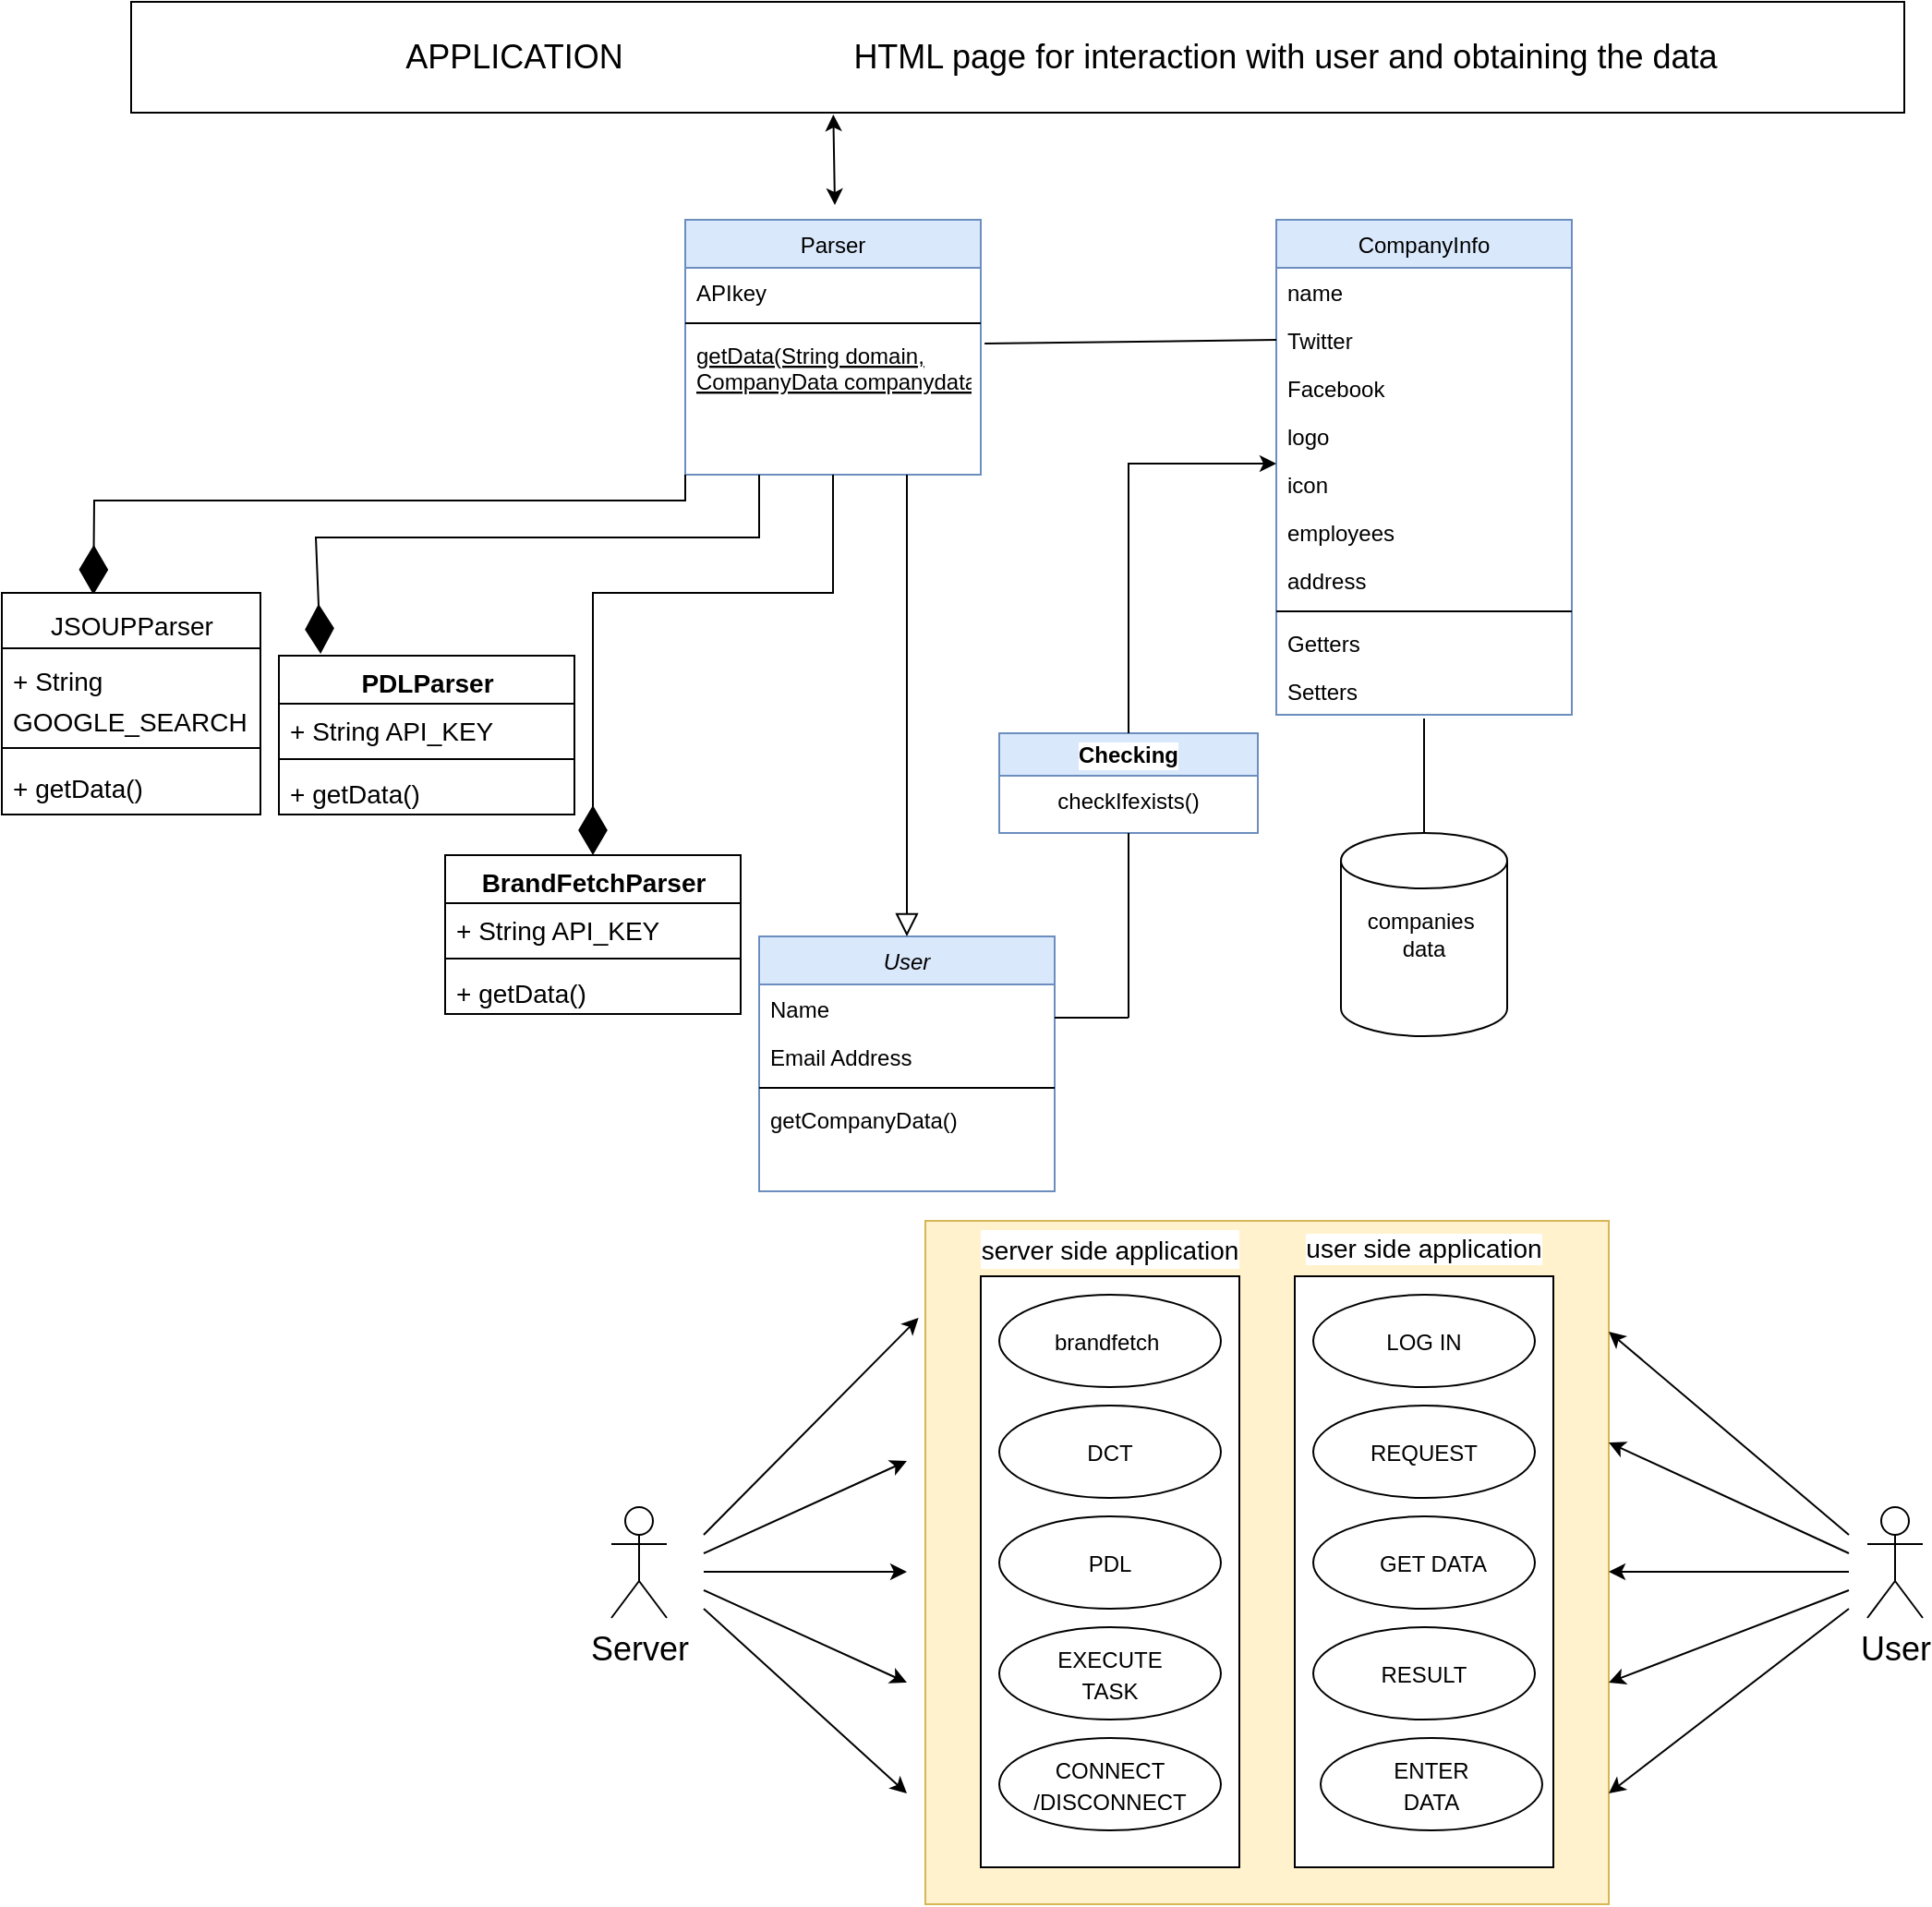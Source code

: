 <mxfile version="20.6.0" type="device"><diagram id="C5RBs43oDa-KdzZeNtuy" name="Page-1"><mxGraphModel dx="2013" dy="646" grid="1" gridSize="10" guides="1" tooltips="1" connect="1" arrows="1" fold="1" page="1" pageScale="1" pageWidth="827" pageHeight="1169" math="0" shadow="0"><root><mxCell id="WIyWlLk6GJQsqaUBKTNV-0"/><mxCell id="WIyWlLk6GJQsqaUBKTNV-1" parent="WIyWlLk6GJQsqaUBKTNV-0"/><mxCell id="zkfFHV4jXpPFQw0GAbJ--0" value="User" style="swimlane;fontStyle=2;align=center;verticalAlign=top;childLayout=stackLayout;horizontal=1;startSize=26;horizontalStack=0;resizeParent=1;resizeLast=0;collapsible=1;marginBottom=0;rounded=0;shadow=0;strokeWidth=1;fillColor=#dae8fc;strokeColor=#6c8ebf;" parent="WIyWlLk6GJQsqaUBKTNV-1" vertex="1"><mxGeometry x="110" y="516" width="160" height="138" as="geometry"><mxRectangle x="230" y="140" width="160" height="26" as="alternateBounds"/></mxGeometry></mxCell><mxCell id="zkfFHV4jXpPFQw0GAbJ--1" value="Name" style="text;align=left;verticalAlign=top;spacingLeft=4;spacingRight=4;overflow=hidden;rotatable=0;points=[[0,0.5],[1,0.5]];portConstraint=eastwest;" parent="zkfFHV4jXpPFQw0GAbJ--0" vertex="1"><mxGeometry y="26" width="160" height="26" as="geometry"/></mxCell><mxCell id="zkfFHV4jXpPFQw0GAbJ--3" value="Email Address" style="text;align=left;verticalAlign=top;spacingLeft=4;spacingRight=4;overflow=hidden;rotatable=0;points=[[0,0.5],[1,0.5]];portConstraint=eastwest;rounded=0;shadow=0;html=0;" parent="zkfFHV4jXpPFQw0GAbJ--0" vertex="1"><mxGeometry y="52" width="160" height="26" as="geometry"/></mxCell><mxCell id="zkfFHV4jXpPFQw0GAbJ--4" value="" style="line;html=1;strokeWidth=1;align=left;verticalAlign=middle;spacingTop=-1;spacingLeft=3;spacingRight=3;rotatable=0;labelPosition=right;points=[];portConstraint=eastwest;" parent="zkfFHV4jXpPFQw0GAbJ--0" vertex="1"><mxGeometry y="78" width="160" height="8" as="geometry"/></mxCell><mxCell id="zkfFHV4jXpPFQw0GAbJ--5" value="getCompanyData()" style="text;align=left;verticalAlign=top;spacingLeft=4;spacingRight=4;overflow=hidden;rotatable=0;points=[[0,0.5],[1,0.5]];portConstraint=eastwest;" parent="zkfFHV4jXpPFQw0GAbJ--0" vertex="1"><mxGeometry y="86" width="160" height="26" as="geometry"/></mxCell><mxCell id="zkfFHV4jXpPFQw0GAbJ--6" value="Parser" style="swimlane;fontStyle=0;align=center;verticalAlign=top;childLayout=stackLayout;horizontal=1;startSize=26;horizontalStack=0;resizeParent=1;resizeLast=0;collapsible=1;marginBottom=0;rounded=0;shadow=0;strokeWidth=1;fillColor=#dae8fc;strokeColor=#6c8ebf;" parent="WIyWlLk6GJQsqaUBKTNV-1" vertex="1"><mxGeometry x="70" y="128" width="160" height="138" as="geometry"><mxRectangle x="130" y="380" width="160" height="26" as="alternateBounds"/></mxGeometry></mxCell><mxCell id="zkfFHV4jXpPFQw0GAbJ--7" value="APIkey&#10;" style="text;align=left;verticalAlign=top;spacingLeft=4;spacingRight=4;overflow=hidden;rotatable=0;points=[[0,0.5],[1,0.5]];portConstraint=eastwest;" parent="zkfFHV4jXpPFQw0GAbJ--6" vertex="1"><mxGeometry y="26" width="160" height="26" as="geometry"/></mxCell><mxCell id="zkfFHV4jXpPFQw0GAbJ--9" value="" style="line;html=1;strokeWidth=1;align=left;verticalAlign=middle;spacingTop=-1;spacingLeft=3;spacingRight=3;rotatable=0;labelPosition=right;points=[];portConstraint=eastwest;" parent="zkfFHV4jXpPFQw0GAbJ--6" vertex="1"><mxGeometry y="52" width="160" height="8" as="geometry"/></mxCell><mxCell id="zkfFHV4jXpPFQw0GAbJ--10" value="getData(String domain, &#10;CompanyData companydata) " style="text;align=left;verticalAlign=top;spacingLeft=4;spacingRight=4;overflow=hidden;rotatable=0;points=[[0,0.5],[1,0.5]];portConstraint=eastwest;fontStyle=4" parent="zkfFHV4jXpPFQw0GAbJ--6" vertex="1"><mxGeometry y="60" width="160" height="40" as="geometry"/></mxCell><mxCell id="zkfFHV4jXpPFQw0GAbJ--12" value="" style="endArrow=block;endSize=10;endFill=0;shadow=0;strokeWidth=1;rounded=0;edgeStyle=elbowEdgeStyle;elbow=vertical;exitX=0.75;exitY=1;exitDx=0;exitDy=0;" parent="WIyWlLk6GJQsqaUBKTNV-1" source="zkfFHV4jXpPFQw0GAbJ--6" target="zkfFHV4jXpPFQw0GAbJ--0" edge="1"><mxGeometry width="160" relative="1" as="geometry"><mxPoint x="200" y="203" as="sourcePoint"/><mxPoint x="200" y="203" as="targetPoint"/><Array as="points"/></mxGeometry></mxCell><mxCell id="zkfFHV4jXpPFQw0GAbJ--17" value="CompanyInfo" style="swimlane;fontStyle=0;align=center;verticalAlign=top;childLayout=stackLayout;horizontal=1;startSize=26;horizontalStack=0;resizeParent=1;resizeLast=0;collapsible=1;marginBottom=0;rounded=0;shadow=0;strokeWidth=1;fillColor=#dae8fc;strokeColor=#6c8ebf;" parent="WIyWlLk6GJQsqaUBKTNV-1" vertex="1"><mxGeometry x="390" y="128" width="160" height="268" as="geometry"><mxRectangle x="550" y="140" width="160" height="26" as="alternateBounds"/></mxGeometry></mxCell><mxCell id="zkfFHV4jXpPFQw0GAbJ--18" value="name" style="text;align=left;verticalAlign=top;spacingLeft=4;spacingRight=4;overflow=hidden;rotatable=0;points=[[0,0.5],[1,0.5]];portConstraint=eastwest;" parent="zkfFHV4jXpPFQw0GAbJ--17" vertex="1"><mxGeometry y="26" width="160" height="26" as="geometry"/></mxCell><mxCell id="zkfFHV4jXpPFQw0GAbJ--19" value="Twitter" style="text;align=left;verticalAlign=top;spacingLeft=4;spacingRight=4;overflow=hidden;rotatable=0;points=[[0,0.5],[1,0.5]];portConstraint=eastwest;rounded=0;shadow=0;html=0;" parent="zkfFHV4jXpPFQw0GAbJ--17" vertex="1"><mxGeometry y="52" width="160" height="26" as="geometry"/></mxCell><mxCell id="zkfFHV4jXpPFQw0GAbJ--20" value="Facebook" style="text;align=left;verticalAlign=top;spacingLeft=4;spacingRight=4;overflow=hidden;rotatable=0;points=[[0,0.5],[1,0.5]];portConstraint=eastwest;rounded=0;shadow=0;html=0;" parent="zkfFHV4jXpPFQw0GAbJ--17" vertex="1"><mxGeometry y="78" width="160" height="26" as="geometry"/></mxCell><mxCell id="BPR76SItM2ypQ6KhMRq5-7" value="logo" style="text;align=left;verticalAlign=top;spacingLeft=4;spacingRight=4;overflow=hidden;rotatable=0;points=[[0,0.5],[1,0.5]];portConstraint=eastwest;rounded=0;shadow=0;html=0;" vertex="1" parent="zkfFHV4jXpPFQw0GAbJ--17"><mxGeometry y="104" width="160" height="26" as="geometry"/></mxCell><mxCell id="zkfFHV4jXpPFQw0GAbJ--22" value="icon" style="text;align=left;verticalAlign=top;spacingLeft=4;spacingRight=4;overflow=hidden;rotatable=0;points=[[0,0.5],[1,0.5]];portConstraint=eastwest;rounded=0;shadow=0;html=0;" parent="zkfFHV4jXpPFQw0GAbJ--17" vertex="1"><mxGeometry y="130" width="160" height="26" as="geometry"/></mxCell><mxCell id="zkfFHV4jXpPFQw0GAbJ--21" value="employees" style="text;align=left;verticalAlign=top;spacingLeft=4;spacingRight=4;overflow=hidden;rotatable=0;points=[[0,0.5],[1,0.5]];portConstraint=eastwest;rounded=0;shadow=0;html=0;" parent="zkfFHV4jXpPFQw0GAbJ--17" vertex="1"><mxGeometry y="156" width="160" height="26" as="geometry"/></mxCell><mxCell id="BPR76SItM2ypQ6KhMRq5-8" value="address" style="text;align=left;verticalAlign=top;spacingLeft=4;spacingRight=4;overflow=hidden;rotatable=0;points=[[0,0.5],[1,0.5]];portConstraint=eastwest;rounded=0;shadow=0;html=0;" vertex="1" parent="zkfFHV4jXpPFQw0GAbJ--17"><mxGeometry y="182" width="160" height="26" as="geometry"/></mxCell><mxCell id="zkfFHV4jXpPFQw0GAbJ--23" value="" style="line;html=1;strokeWidth=1;align=left;verticalAlign=middle;spacingTop=-1;spacingLeft=3;spacingRight=3;rotatable=0;labelPosition=right;points=[];portConstraint=eastwest;" parent="zkfFHV4jXpPFQw0GAbJ--17" vertex="1"><mxGeometry y="208" width="160" height="8" as="geometry"/></mxCell><mxCell id="zkfFHV4jXpPFQw0GAbJ--24" value="Getters" style="text;align=left;verticalAlign=top;spacingLeft=4;spacingRight=4;overflow=hidden;rotatable=0;points=[[0,0.5],[1,0.5]];portConstraint=eastwest;" parent="zkfFHV4jXpPFQw0GAbJ--17" vertex="1"><mxGeometry y="216" width="160" height="26" as="geometry"/></mxCell><mxCell id="zkfFHV4jXpPFQw0GAbJ--25" value="Setters" style="text;align=left;verticalAlign=top;spacingLeft=4;spacingRight=4;overflow=hidden;rotatable=0;points=[[0,0.5],[1,0.5]];portConstraint=eastwest;" parent="zkfFHV4jXpPFQw0GAbJ--17" vertex="1"><mxGeometry y="242" width="160" height="26" as="geometry"/></mxCell><mxCell id="BPR76SItM2ypQ6KhMRq5-0" value="" style="shape=cylinder3;whiteSpace=wrap;html=1;boundedLbl=1;backgroundOutline=1;size=15;" vertex="1" parent="WIyWlLk6GJQsqaUBKTNV-1"><mxGeometry x="425" y="460" width="90" height="110" as="geometry"/></mxCell><mxCell id="BPR76SItM2ypQ6KhMRq5-1" value="companies&amp;nbsp;&lt;br&gt;data" style="text;html=1;strokeColor=none;fillColor=none;align=center;verticalAlign=middle;whiteSpace=wrap;rounded=0;" vertex="1" parent="WIyWlLk6GJQsqaUBKTNV-1"><mxGeometry x="440" y="500" width="60" height="30" as="geometry"/></mxCell><mxCell id="BPR76SItM2ypQ6KhMRq5-2" value="" style="endArrow=none;html=1;rounded=0;entryX=0.5;entryY=1.077;entryDx=0;entryDy=0;entryPerimeter=0;" edge="1" parent="WIyWlLk6GJQsqaUBKTNV-1" source="BPR76SItM2ypQ6KhMRq5-0" target="zkfFHV4jXpPFQw0GAbJ--25"><mxGeometry width="50" height="50" relative="1" as="geometry"><mxPoint x="390" y="390" as="sourcePoint"/><mxPoint x="440" y="340" as="targetPoint"/></mxGeometry></mxCell><mxCell id="BPR76SItM2ypQ6KhMRq5-12" value="" style="endArrow=classic;html=1;rounded=0;entryX=-0.01;entryY=0.142;entryDx=0;entryDy=0;entryPerimeter=0;" edge="1" parent="WIyWlLk6GJQsqaUBKTNV-1" target="BPR76SItM2ypQ6KhMRq5-15"><mxGeometry width="50" height="50" relative="1" as="geometry"><mxPoint x="80" y="840" as="sourcePoint"/><mxPoint x="190" y="740" as="targetPoint"/></mxGeometry></mxCell><mxCell id="BPR76SItM2ypQ6KhMRq5-13" value="" style="endArrow=classic;html=1;rounded=0;" edge="1" parent="WIyWlLk6GJQsqaUBKTNV-1"><mxGeometry width="50" height="50" relative="1" as="geometry"><mxPoint x="80" y="850" as="sourcePoint"/><mxPoint x="190" y="800" as="targetPoint"/></mxGeometry></mxCell><mxCell id="BPR76SItM2ypQ6KhMRq5-14" value="" style="endArrow=classic;html=1;rounded=0;" edge="1" parent="WIyWlLk6GJQsqaUBKTNV-1"><mxGeometry width="50" height="50" relative="1" as="geometry"><mxPoint x="80" y="860" as="sourcePoint"/><mxPoint x="190" y="860" as="targetPoint"/></mxGeometry></mxCell><mxCell id="BPR76SItM2ypQ6KhMRq5-15" value="" style="whiteSpace=wrap;html=1;aspect=fixed;fillColor=#fff2cc;strokeColor=#d6b656;" vertex="1" parent="WIyWlLk6GJQsqaUBKTNV-1"><mxGeometry x="200" y="670" width="370" height="370" as="geometry"/></mxCell><mxCell id="BPR76SItM2ypQ6KhMRq5-16" value="" style="endArrow=classic;html=1;rounded=0;" edge="1" parent="WIyWlLk6GJQsqaUBKTNV-1"><mxGeometry width="50" height="50" relative="1" as="geometry"><mxPoint x="700" y="840" as="sourcePoint"/><mxPoint x="570" y="730" as="targetPoint"/></mxGeometry></mxCell><mxCell id="BPR76SItM2ypQ6KhMRq5-17" value="" style="endArrow=classic;html=1;rounded=0;" edge="1" parent="WIyWlLk6GJQsqaUBKTNV-1"><mxGeometry width="50" height="50" relative="1" as="geometry"><mxPoint x="700" y="850" as="sourcePoint"/><mxPoint x="570" y="790" as="targetPoint"/></mxGeometry></mxCell><mxCell id="BPR76SItM2ypQ6KhMRq5-18" value="" style="endArrow=classic;html=1;rounded=0;" edge="1" parent="WIyWlLk6GJQsqaUBKTNV-1"><mxGeometry width="50" height="50" relative="1" as="geometry"><mxPoint x="700" y="860" as="sourcePoint"/><mxPoint x="570" y="860" as="targetPoint"/></mxGeometry></mxCell><mxCell id="BPR76SItM2ypQ6KhMRq5-26" value="" style="endArrow=none;html=1;rounded=0;exitX=1.013;exitY=0.175;exitDx=0;exitDy=0;exitPerimeter=0;entryX=0;entryY=0.5;entryDx=0;entryDy=0;" edge="1" parent="WIyWlLk6GJQsqaUBKTNV-1" source="zkfFHV4jXpPFQw0GAbJ--10" target="zkfFHV4jXpPFQw0GAbJ--19"><mxGeometry width="50" height="50" relative="1" as="geometry"><mxPoint x="390" y="390" as="sourcePoint"/><mxPoint x="440" y="340" as="targetPoint"/></mxGeometry></mxCell><mxCell id="BPR76SItM2ypQ6KhMRq5-29" value="Checking" style="swimlane;whiteSpace=wrap;html=1;labelBackgroundColor=default;fillColor=#dae8fc;strokeColor=#6c8ebf;" vertex="1" parent="WIyWlLk6GJQsqaUBKTNV-1"><mxGeometry x="240" y="406" width="140" height="54" as="geometry"/></mxCell><mxCell id="BPR76SItM2ypQ6KhMRq5-33" value="checkIfexists()" style="text;html=1;strokeColor=none;fillColor=none;align=center;verticalAlign=middle;whiteSpace=wrap;rounded=0;labelBackgroundColor=default;" vertex="1" parent="BPR76SItM2ypQ6KhMRq5-29"><mxGeometry x="40" y="22" width="60" height="30" as="geometry"/></mxCell><mxCell id="BPR76SItM2ypQ6KhMRq5-30" value="" style="endArrow=none;html=1;rounded=0;labelBackgroundColor=#FFFFFF;" edge="1" parent="WIyWlLk6GJQsqaUBKTNV-1"><mxGeometry width="50" height="50" relative="1" as="geometry"><mxPoint x="270" y="560" as="sourcePoint"/><mxPoint x="310" y="560" as="targetPoint"/></mxGeometry></mxCell><mxCell id="BPR76SItM2ypQ6KhMRq5-31" value="" style="endArrow=none;html=1;rounded=0;labelBackgroundColor=#FFFFFF;entryX=0.5;entryY=1;entryDx=0;entryDy=0;" edge="1" parent="WIyWlLk6GJQsqaUBKTNV-1" target="BPR76SItM2ypQ6KhMRq5-29"><mxGeometry width="50" height="50" relative="1" as="geometry"><mxPoint x="310" y="560" as="sourcePoint"/><mxPoint x="440" y="340" as="targetPoint"/></mxGeometry></mxCell><mxCell id="BPR76SItM2ypQ6KhMRq5-32" value="" style="endArrow=classic;html=1;rounded=0;labelBackgroundColor=#FFFFFF;exitX=0.5;exitY=0;exitDx=0;exitDy=0;" edge="1" parent="WIyWlLk6GJQsqaUBKTNV-1" source="BPR76SItM2ypQ6KhMRq5-29"><mxGeometry width="50" height="50" relative="1" as="geometry"><mxPoint x="390" y="390" as="sourcePoint"/><mxPoint x="390" y="260" as="targetPoint"/><Array as="points"><mxPoint x="310" y="260"/></Array></mxGeometry></mxCell><mxCell id="BPR76SItM2ypQ6KhMRq5-34" value="" style="rounded=0;whiteSpace=wrap;html=1;labelBackgroundColor=default;" vertex="1" parent="WIyWlLk6GJQsqaUBKTNV-1"><mxGeometry x="-230" y="10" width="960" height="60" as="geometry"/></mxCell><mxCell id="BPR76SItM2ypQ6KhMRq5-35" value="APPLICATION&amp;nbsp;" style="text;html=1;strokeColor=none;fillColor=none;align=center;verticalAlign=middle;whiteSpace=wrap;rounded=0;labelBackgroundColor=default;fontSize=18;" vertex="1" parent="WIyWlLk6GJQsqaUBKTNV-1"><mxGeometry x="-90" y="22.5" width="140" height="35" as="geometry"/></mxCell><mxCell id="BPR76SItM2ypQ6KhMRq5-36" value="" style="rounded=0;whiteSpace=wrap;html=1;labelBackgroundColor=default;fontSize=18;" vertex="1" parent="WIyWlLk6GJQsqaUBKTNV-1"><mxGeometry x="230" y="700" width="140" height="320" as="geometry"/></mxCell><mxCell id="BPR76SItM2ypQ6KhMRq5-39" value="" style="rounded=0;whiteSpace=wrap;html=1;labelBackgroundColor=default;fontSize=18;" vertex="1" parent="WIyWlLk6GJQsqaUBKTNV-1"><mxGeometry x="400" y="700" width="140" height="320" as="geometry"/></mxCell><mxCell id="BPR76SItM2ypQ6KhMRq5-40" value="" style="ellipse;whiteSpace=wrap;html=1;labelBackgroundColor=default;fontSize=18;" vertex="1" parent="WIyWlLk6GJQsqaUBKTNV-1"><mxGeometry x="240" y="710" width="120" height="50" as="geometry"/></mxCell><mxCell id="BPR76SItM2ypQ6KhMRq5-41" value="" style="ellipse;whiteSpace=wrap;html=1;labelBackgroundColor=default;fontSize=18;" vertex="1" parent="WIyWlLk6GJQsqaUBKTNV-1"><mxGeometry x="240" y="770" width="120" height="50" as="geometry"/></mxCell><mxCell id="BPR76SItM2ypQ6KhMRq5-42" value="" style="ellipse;whiteSpace=wrap;html=1;labelBackgroundColor=default;fontSize=18;" vertex="1" parent="WIyWlLk6GJQsqaUBKTNV-1"><mxGeometry x="240" y="830" width="120" height="50" as="geometry"/></mxCell><mxCell id="BPR76SItM2ypQ6KhMRq5-43" value="" style="ellipse;whiteSpace=wrap;html=1;labelBackgroundColor=default;fontSize=18;" vertex="1" parent="WIyWlLk6GJQsqaUBKTNV-1"><mxGeometry x="240" y="890" width="120" height="50" as="geometry"/></mxCell><mxCell id="BPR76SItM2ypQ6KhMRq5-44" value="" style="ellipse;whiteSpace=wrap;html=1;labelBackgroundColor=default;fontSize=18;" vertex="1" parent="WIyWlLk6GJQsqaUBKTNV-1"><mxGeometry x="240" y="950" width="120" height="50" as="geometry"/></mxCell><mxCell id="BPR76SItM2ypQ6KhMRq5-45" value="" style="ellipse;whiteSpace=wrap;html=1;labelBackgroundColor=default;fontSize=18;" vertex="1" parent="WIyWlLk6GJQsqaUBKTNV-1"><mxGeometry x="410" y="710" width="120" height="50" as="geometry"/></mxCell><mxCell id="BPR76SItM2ypQ6KhMRq5-46" value="" style="ellipse;whiteSpace=wrap;html=1;labelBackgroundColor=default;fontSize=18;" vertex="1" parent="WIyWlLk6GJQsqaUBKTNV-1"><mxGeometry x="410" y="770" width="120" height="50" as="geometry"/></mxCell><mxCell id="BPR76SItM2ypQ6KhMRq5-47" value="" style="ellipse;whiteSpace=wrap;html=1;labelBackgroundColor=default;fontSize=18;" vertex="1" parent="WIyWlLk6GJQsqaUBKTNV-1"><mxGeometry x="410" y="830" width="120" height="50" as="geometry"/></mxCell><mxCell id="BPR76SItM2ypQ6KhMRq5-48" value="" style="ellipse;whiteSpace=wrap;html=1;labelBackgroundColor=default;fontSize=18;" vertex="1" parent="WIyWlLk6GJQsqaUBKTNV-1"><mxGeometry x="410" y="890" width="120" height="50" as="geometry"/></mxCell><mxCell id="BPR76SItM2ypQ6KhMRq5-49" value="" style="ellipse;whiteSpace=wrap;html=1;labelBackgroundColor=default;fontSize=18;" vertex="1" parent="WIyWlLk6GJQsqaUBKTNV-1"><mxGeometry x="414" y="950" width="120" height="50" as="geometry"/></mxCell><mxCell id="BPR76SItM2ypQ6KhMRq5-55" value="Server" style="shape=umlActor;verticalLabelPosition=bottom;verticalAlign=top;html=1;outlineConnect=0;labelBackgroundColor=default;fontSize=18;" vertex="1" parent="WIyWlLk6GJQsqaUBKTNV-1"><mxGeometry x="30" y="825" width="30" height="60" as="geometry"/></mxCell><mxCell id="BPR76SItM2ypQ6KhMRq5-56" value="User&lt;br&gt;" style="shape=umlActor;verticalLabelPosition=bottom;verticalAlign=top;html=1;outlineConnect=0;labelBackgroundColor=default;fontSize=18;" vertex="1" parent="WIyWlLk6GJQsqaUBKTNV-1"><mxGeometry x="710" y="825" width="30" height="60" as="geometry"/></mxCell><mxCell id="BPR76SItM2ypQ6KhMRq5-58" value="" style="endArrow=classic;html=1;rounded=0;labelBackgroundColor=#FFFFFF;fontSize=18;" edge="1" parent="WIyWlLk6GJQsqaUBKTNV-1"><mxGeometry width="50" height="50" relative="1" as="geometry"><mxPoint x="80" y="870" as="sourcePoint"/><mxPoint x="190" y="920" as="targetPoint"/></mxGeometry></mxCell><mxCell id="BPR76SItM2ypQ6KhMRq5-59" value="" style="endArrow=classic;html=1;rounded=0;labelBackgroundColor=#FFFFFF;fontSize=18;" edge="1" parent="WIyWlLk6GJQsqaUBKTNV-1"><mxGeometry width="50" height="50" relative="1" as="geometry"><mxPoint x="80" y="880" as="sourcePoint"/><mxPoint x="190" y="980" as="targetPoint"/></mxGeometry></mxCell><mxCell id="BPR76SItM2ypQ6KhMRq5-60" value="" style="endArrow=classic;html=1;rounded=0;labelBackgroundColor=#FFFFFF;fontSize=18;" edge="1" parent="WIyWlLk6GJQsqaUBKTNV-1"><mxGeometry width="50" height="50" relative="1" as="geometry"><mxPoint x="700" y="870" as="sourcePoint"/><mxPoint x="570" y="920" as="targetPoint"/></mxGeometry></mxCell><mxCell id="BPR76SItM2ypQ6KhMRq5-63" value="" style="endArrow=classic;html=1;rounded=0;labelBackgroundColor=#FFFFFF;fontSize=18;" edge="1" parent="WIyWlLk6GJQsqaUBKTNV-1"><mxGeometry width="50" height="50" relative="1" as="geometry"><mxPoint x="700" y="880" as="sourcePoint"/><mxPoint x="570" y="980" as="targetPoint"/></mxGeometry></mxCell><mxCell id="BPR76SItM2ypQ6KhMRq5-64" value="&lt;font style=&quot;font-size: 14px;&quot;&gt;server side application&lt;/font&gt;" style="text;html=1;strokeColor=none;fillColor=none;align=center;verticalAlign=middle;whiteSpace=wrap;rounded=0;labelBackgroundColor=default;fontSize=18;" vertex="1" parent="WIyWlLk6GJQsqaUBKTNV-1"><mxGeometry x="185" y="670" width="230" height="30" as="geometry"/></mxCell><mxCell id="BPR76SItM2ypQ6KhMRq5-65" value="user side application" style="text;html=1;strokeColor=none;fillColor=none;align=center;verticalAlign=middle;whiteSpace=wrap;rounded=0;labelBackgroundColor=default;fontSize=14;" vertex="1" parent="WIyWlLk6GJQsqaUBKTNV-1"><mxGeometry x="385" y="670" width="170" height="30" as="geometry"/></mxCell><mxCell id="BPR76SItM2ypQ6KhMRq5-67" value="&lt;span style=&quot;font-size: 12px;&quot;&gt;brandfetch&amp;nbsp;&lt;/span&gt;" style="text;html=1;strokeColor=none;fillColor=none;align=center;verticalAlign=middle;whiteSpace=wrap;rounded=0;labelBackgroundColor=default;fontSize=14;" vertex="1" parent="WIyWlLk6GJQsqaUBKTNV-1"><mxGeometry x="270" y="720" width="60" height="30" as="geometry"/></mxCell><mxCell id="BPR76SItM2ypQ6KhMRq5-68" value="&lt;span style=&quot;font-size: 12px;&quot;&gt;DCT&lt;/span&gt;" style="text;html=1;strokeColor=none;fillColor=none;align=center;verticalAlign=middle;whiteSpace=wrap;rounded=0;labelBackgroundColor=default;fontSize=14;" vertex="1" parent="WIyWlLk6GJQsqaUBKTNV-1"><mxGeometry x="270" y="780" width="60" height="30" as="geometry"/></mxCell><mxCell id="BPR76SItM2ypQ6KhMRq5-69" value="&lt;span style=&quot;font-size: 12px;&quot;&gt;PDL&lt;/span&gt;" style="text;html=1;strokeColor=none;fillColor=none;align=center;verticalAlign=middle;whiteSpace=wrap;rounded=0;labelBackgroundColor=default;fontSize=14;" vertex="1" parent="WIyWlLk6GJQsqaUBKTNV-1"><mxGeometry x="270" y="840" width="60" height="30" as="geometry"/></mxCell><mxCell id="BPR76SItM2ypQ6KhMRq5-70" value="&lt;span style=&quot;font-size: 12px;&quot;&gt;EXECUTE TASK&lt;/span&gt;" style="text;html=1;strokeColor=none;fillColor=none;align=center;verticalAlign=middle;whiteSpace=wrap;rounded=0;labelBackgroundColor=default;fontSize=14;" vertex="1" parent="WIyWlLk6GJQsqaUBKTNV-1"><mxGeometry x="270" y="900" width="60" height="30" as="geometry"/></mxCell><mxCell id="BPR76SItM2ypQ6KhMRq5-72" value="&lt;span style=&quot;font-size: 12px;&quot;&gt;LOG IN&lt;/span&gt;" style="text;html=1;strokeColor=none;fillColor=none;align=center;verticalAlign=middle;whiteSpace=wrap;rounded=0;labelBackgroundColor=default;fontSize=14;" vertex="1" parent="WIyWlLk6GJQsqaUBKTNV-1"><mxGeometry x="440" y="720" width="60" height="30" as="geometry"/></mxCell><mxCell id="BPR76SItM2ypQ6KhMRq5-73" value="&lt;span style=&quot;font-size: 12px;&quot;&gt;REQUEST&lt;/span&gt;" style="text;html=1;strokeColor=none;fillColor=none;align=center;verticalAlign=middle;whiteSpace=wrap;rounded=0;labelBackgroundColor=default;fontSize=14;" vertex="1" parent="WIyWlLk6GJQsqaUBKTNV-1"><mxGeometry x="440" y="780" width="60" height="30" as="geometry"/></mxCell><mxCell id="BPR76SItM2ypQ6KhMRq5-74" value="&lt;span style=&quot;font-size: 12px;&quot;&gt;GET DATA&lt;/span&gt;" style="text;html=1;strokeColor=none;fillColor=none;align=center;verticalAlign=middle;whiteSpace=wrap;rounded=0;labelBackgroundColor=default;fontSize=14;" vertex="1" parent="WIyWlLk6GJQsqaUBKTNV-1"><mxGeometry x="440" y="840" width="70" height="30" as="geometry"/></mxCell><mxCell id="BPR76SItM2ypQ6KhMRq5-75" value="&lt;span style=&quot;font-size: 12px;&quot;&gt;RESULT&lt;/span&gt;" style="text;html=1;strokeColor=none;fillColor=none;align=center;verticalAlign=middle;whiteSpace=wrap;rounded=0;labelBackgroundColor=default;fontSize=14;" vertex="1" parent="WIyWlLk6GJQsqaUBKTNV-1"><mxGeometry x="440" y="900" width="60" height="30" as="geometry"/></mxCell><mxCell id="BPR76SItM2ypQ6KhMRq5-76" value="&lt;span style=&quot;font-size: 12px;&quot;&gt;ENTER DATA&lt;/span&gt;" style="text;html=1;strokeColor=none;fillColor=none;align=center;verticalAlign=middle;whiteSpace=wrap;rounded=0;labelBackgroundColor=default;fontSize=14;" vertex="1" parent="WIyWlLk6GJQsqaUBKTNV-1"><mxGeometry x="444" y="960" width="60" height="30" as="geometry"/></mxCell><mxCell id="BPR76SItM2ypQ6KhMRq5-77" value="&lt;span style=&quot;font-size: 12px;&quot;&gt;CONNECT&lt;br&gt;/DISCONNECT&lt;/span&gt;" style="text;html=1;strokeColor=none;fillColor=none;align=center;verticalAlign=middle;whiteSpace=wrap;rounded=0;labelBackgroundColor=default;fontSize=14;" vertex="1" parent="WIyWlLk6GJQsqaUBKTNV-1"><mxGeometry x="270" y="960" width="60" height="30" as="geometry"/></mxCell><mxCell id="BPR76SItM2ypQ6KhMRq5-80" value="&lt;font style=&quot;font-size: 18px;&quot;&gt;HTML page for interaction with user and obtaining the data&lt;/font&gt;" style="text;html=1;strokeColor=none;fillColor=none;align=center;verticalAlign=middle;whiteSpace=wrap;rounded=0;labelBackgroundColor=default;fontSize=12;" vertex="1" parent="WIyWlLk6GJQsqaUBKTNV-1"><mxGeometry x="100" y="25" width="590" height="30" as="geometry"/></mxCell><mxCell id="BPR76SItM2ypQ6KhMRq5-82" value="" style="endArrow=classic;startArrow=classic;html=1;rounded=0;labelBackgroundColor=#FFFFFF;fontSize=12;exitX=0.396;exitY=1.017;exitDx=0;exitDy=0;exitPerimeter=0;" edge="1" parent="WIyWlLk6GJQsqaUBKTNV-1" source="BPR76SItM2ypQ6KhMRq5-34"><mxGeometry width="50" height="50" relative="1" as="geometry"><mxPoint x="380" y="410" as="sourcePoint"/><mxPoint x="151" y="120" as="targetPoint"/></mxGeometry></mxCell><mxCell id="BPR76SItM2ypQ6KhMRq5-83" value="" style="endArrow=diamondThin;endFill=1;endSize=24;html=1;rounded=0;labelBackgroundColor=#FFFFFF;fontSize=14;exitX=0.25;exitY=1;exitDx=0;exitDy=0;entryX=0.141;entryY=-0.012;entryDx=0;entryDy=0;entryPerimeter=0;" edge="1" parent="WIyWlLk6GJQsqaUBKTNV-1" source="zkfFHV4jXpPFQw0GAbJ--6" target="BPR76SItM2ypQ6KhMRq5-97"><mxGeometry width="160" relative="1" as="geometry"><mxPoint x="320" y="460" as="sourcePoint"/><mxPoint x="-62.5" y="362" as="targetPoint"/><Array as="points"><mxPoint x="110" y="300"/><mxPoint x="-130" y="300"/></Array></mxGeometry></mxCell><mxCell id="BPR76SItM2ypQ6KhMRq5-85" value="" style="endArrow=diamondThin;endFill=1;endSize=24;html=1;rounded=0;labelBackgroundColor=#FFFFFF;fontSize=14;exitX=0;exitY=1;exitDx=0;exitDy=0;entryX=0.354;entryY=0.008;entryDx=0;entryDy=0;entryPerimeter=0;" edge="1" parent="WIyWlLk6GJQsqaUBKTNV-1" source="zkfFHV4jXpPFQw0GAbJ--6" target="BPR76SItM2ypQ6KhMRq5-89"><mxGeometry width="160" relative="1" as="geometry"><mxPoint x="80" y="270" as="sourcePoint"/><mxPoint x="-166.55" y="332.17" as="targetPoint"/><Array as="points"><mxPoint x="70" y="280"/><mxPoint x="-250" y="280"/></Array></mxGeometry></mxCell><mxCell id="BPR76SItM2ypQ6KhMRq5-87" value="" style="endArrow=diamondThin;endFill=1;endSize=24;html=1;rounded=0;labelBackgroundColor=#FFFFFF;fontSize=14;exitX=0.5;exitY=1;exitDx=0;exitDy=0;entryX=0.5;entryY=0;entryDx=0;entryDy=0;" edge="1" parent="WIyWlLk6GJQsqaUBKTNV-1" source="zkfFHV4jXpPFQw0GAbJ--6" target="BPR76SItM2ypQ6KhMRq5-101"><mxGeometry width="160" relative="1" as="geometry"><mxPoint x="140" y="270" as="sourcePoint"/><mxPoint x="30" y="470" as="targetPoint"/><Array as="points"><mxPoint x="150" y="330"/><mxPoint x="20" y="330"/></Array></mxGeometry></mxCell><mxCell id="BPR76SItM2ypQ6KhMRq5-89" value="&lt;span style=&quot;font-size: 14px; font-weight: 400;&quot;&gt;JSOUPParser&lt;/span&gt;" style="swimlane;fontStyle=1;align=center;verticalAlign=top;childLayout=stackLayout;horizontal=1;startSize=30;horizontalStack=0;resizeParent=1;resizeParentMax=0;resizeLast=0;collapsible=1;marginBottom=0;labelBackgroundColor=default;fontSize=18;html=1;" vertex="1" parent="WIyWlLk6GJQsqaUBKTNV-1"><mxGeometry x="-300" y="330" width="140" height="120" as="geometry"/></mxCell><mxCell id="BPR76SItM2ypQ6KhMRq5-90" value="&lt;font style=&quot;font-size: 14px;&quot;&gt;+ String &lt;br&gt;GOOGLE_SEARCH&lt;/font&gt;" style="text;strokeColor=none;fillColor=none;align=left;verticalAlign=top;spacingLeft=4;spacingRight=4;overflow=hidden;rotatable=0;points=[[0,0.5],[1,0.5]];portConstraint=eastwest;labelBackgroundColor=default;fontSize=18;html=1;" vertex="1" parent="BPR76SItM2ypQ6KhMRq5-89"><mxGeometry y="30" width="140" height="50" as="geometry"/></mxCell><mxCell id="BPR76SItM2ypQ6KhMRq5-91" value="" style="line;strokeWidth=1;fillColor=none;align=left;verticalAlign=middle;spacingTop=-1;spacingLeft=3;spacingRight=3;rotatable=0;labelPosition=right;points=[];portConstraint=eastwest;strokeColor=inherit;labelBackgroundColor=default;fontSize=18;html=1;" vertex="1" parent="BPR76SItM2ypQ6KhMRq5-89"><mxGeometry y="80" width="140" height="8" as="geometry"/></mxCell><mxCell id="BPR76SItM2ypQ6KhMRq5-92" value="&lt;font style=&quot;font-size: 14px;&quot;&gt;+ getData()&lt;/font&gt;" style="text;strokeColor=none;fillColor=none;align=left;verticalAlign=top;spacingLeft=4;spacingRight=4;overflow=hidden;rotatable=0;points=[[0,0.5],[1,0.5]];portConstraint=eastwest;labelBackgroundColor=default;fontSize=18;html=1;" vertex="1" parent="BPR76SItM2ypQ6KhMRq5-89"><mxGeometry y="88" width="140" height="32" as="geometry"/></mxCell><mxCell id="BPR76SItM2ypQ6KhMRq5-97" value="PDLParser" style="swimlane;fontStyle=1;align=center;verticalAlign=top;childLayout=stackLayout;horizontal=1;startSize=26;horizontalStack=0;resizeParent=1;resizeParentMax=0;resizeLast=0;collapsible=1;marginBottom=0;labelBackgroundColor=default;fontSize=14;html=1;" vertex="1" parent="WIyWlLk6GJQsqaUBKTNV-1"><mxGeometry x="-150" y="364" width="160" height="86" as="geometry"/></mxCell><mxCell id="BPR76SItM2ypQ6KhMRq5-98" value="+ String API_KEY" style="text;strokeColor=none;fillColor=none;align=left;verticalAlign=top;spacingLeft=4;spacingRight=4;overflow=hidden;rotatable=0;points=[[0,0.5],[1,0.5]];portConstraint=eastwest;labelBackgroundColor=default;fontSize=14;html=1;" vertex="1" parent="BPR76SItM2ypQ6KhMRq5-97"><mxGeometry y="26" width="160" height="26" as="geometry"/></mxCell><mxCell id="BPR76SItM2ypQ6KhMRq5-99" value="" style="line;strokeWidth=1;fillColor=none;align=left;verticalAlign=middle;spacingTop=-1;spacingLeft=3;spacingRight=3;rotatable=0;labelPosition=right;points=[];portConstraint=eastwest;strokeColor=inherit;labelBackgroundColor=default;fontSize=14;html=1;" vertex="1" parent="BPR76SItM2ypQ6KhMRq5-97"><mxGeometry y="52" width="160" height="8" as="geometry"/></mxCell><mxCell id="BPR76SItM2ypQ6KhMRq5-100" value="+ getData()" style="text;strokeColor=none;fillColor=none;align=left;verticalAlign=top;spacingLeft=4;spacingRight=4;overflow=hidden;rotatable=0;points=[[0,0.5],[1,0.5]];portConstraint=eastwest;labelBackgroundColor=default;fontSize=14;html=1;" vertex="1" parent="BPR76SItM2ypQ6KhMRq5-97"><mxGeometry y="60" width="160" height="26" as="geometry"/></mxCell><mxCell id="BPR76SItM2ypQ6KhMRq5-101" value="BrandFetchParser" style="swimlane;fontStyle=1;align=center;verticalAlign=top;childLayout=stackLayout;horizontal=1;startSize=26;horizontalStack=0;resizeParent=1;resizeParentMax=0;resizeLast=0;collapsible=1;marginBottom=0;labelBackgroundColor=default;fontSize=14;html=1;" vertex="1" parent="WIyWlLk6GJQsqaUBKTNV-1"><mxGeometry x="-60" y="472" width="160" height="86" as="geometry"/></mxCell><mxCell id="BPR76SItM2ypQ6KhMRq5-102" value="+ String API_KEY" style="text;strokeColor=none;fillColor=none;align=left;verticalAlign=top;spacingLeft=4;spacingRight=4;overflow=hidden;rotatable=0;points=[[0,0.5],[1,0.5]];portConstraint=eastwest;labelBackgroundColor=default;fontSize=14;html=1;" vertex="1" parent="BPR76SItM2ypQ6KhMRq5-101"><mxGeometry y="26" width="160" height="26" as="geometry"/></mxCell><mxCell id="BPR76SItM2ypQ6KhMRq5-103" value="" style="line;strokeWidth=1;fillColor=none;align=left;verticalAlign=middle;spacingTop=-1;spacingLeft=3;spacingRight=3;rotatable=0;labelPosition=right;points=[];portConstraint=eastwest;strokeColor=inherit;labelBackgroundColor=default;fontSize=14;html=1;" vertex="1" parent="BPR76SItM2ypQ6KhMRq5-101"><mxGeometry y="52" width="160" height="8" as="geometry"/></mxCell><mxCell id="BPR76SItM2ypQ6KhMRq5-104" value="+ getData()" style="text;strokeColor=none;fillColor=none;align=left;verticalAlign=top;spacingLeft=4;spacingRight=4;overflow=hidden;rotatable=0;points=[[0,0.5],[1,0.5]];portConstraint=eastwest;labelBackgroundColor=default;fontSize=14;html=1;" vertex="1" parent="BPR76SItM2ypQ6KhMRq5-101"><mxGeometry y="60" width="160" height="26" as="geometry"/></mxCell></root></mxGraphModel></diagram></mxfile>
